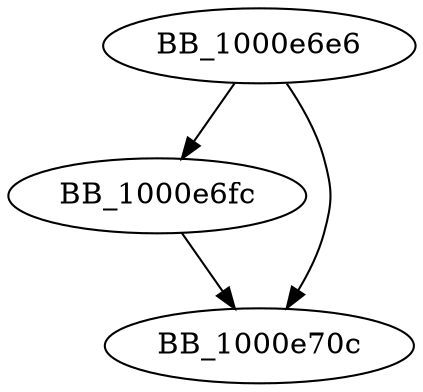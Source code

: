 DiGraph ___AdjustPointer{
BB_1000e6e6->BB_1000e6fc
BB_1000e6e6->BB_1000e70c
BB_1000e6fc->BB_1000e70c
}
